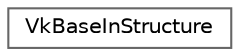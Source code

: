 digraph "类继承关系图"
{
 // LATEX_PDF_SIZE
  bgcolor="transparent";
  edge [fontname=Helvetica,fontsize=10,labelfontname=Helvetica,labelfontsize=10];
  node [fontname=Helvetica,fontsize=10,shape=box,height=0.2,width=0.4];
  rankdir="LR";
  Node0 [id="Node000000",label="VkBaseInStructure",height=0.2,width=0.4,color="grey40", fillcolor="white", style="filled",URL="$struct_vk_base_in_structure.html",tooltip=" "];
}
